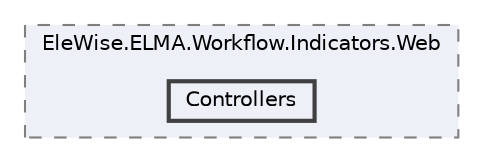 digraph "Web/Modules/EleWise.ELMA.Workflow.Indicators.Web/Controllers"
{
 // LATEX_PDF_SIZE
  bgcolor="transparent";
  edge [fontname=Helvetica,fontsize=10,labelfontname=Helvetica,labelfontsize=10];
  node [fontname=Helvetica,fontsize=10,shape=box,height=0.2,width=0.4];
  compound=true
  subgraph clusterdir_3640ea5bc9cb805bdcad1fe4b78641fd {
    graph [ bgcolor="#edf0f7", pencolor="grey50", label="EleWise.ELMA.Workflow.Indicators.Web", fontname=Helvetica,fontsize=10 style="filled,dashed", URL="dir_3640ea5bc9cb805bdcad1fe4b78641fd.html",tooltip=""]
  dir_6c512660aade15413083f34c5e14fa2c [label="Controllers", fillcolor="#edf0f7", color="grey25", style="filled,bold", URL="dir_6c512660aade15413083f34c5e14fa2c.html",tooltip=""];
  }
}
